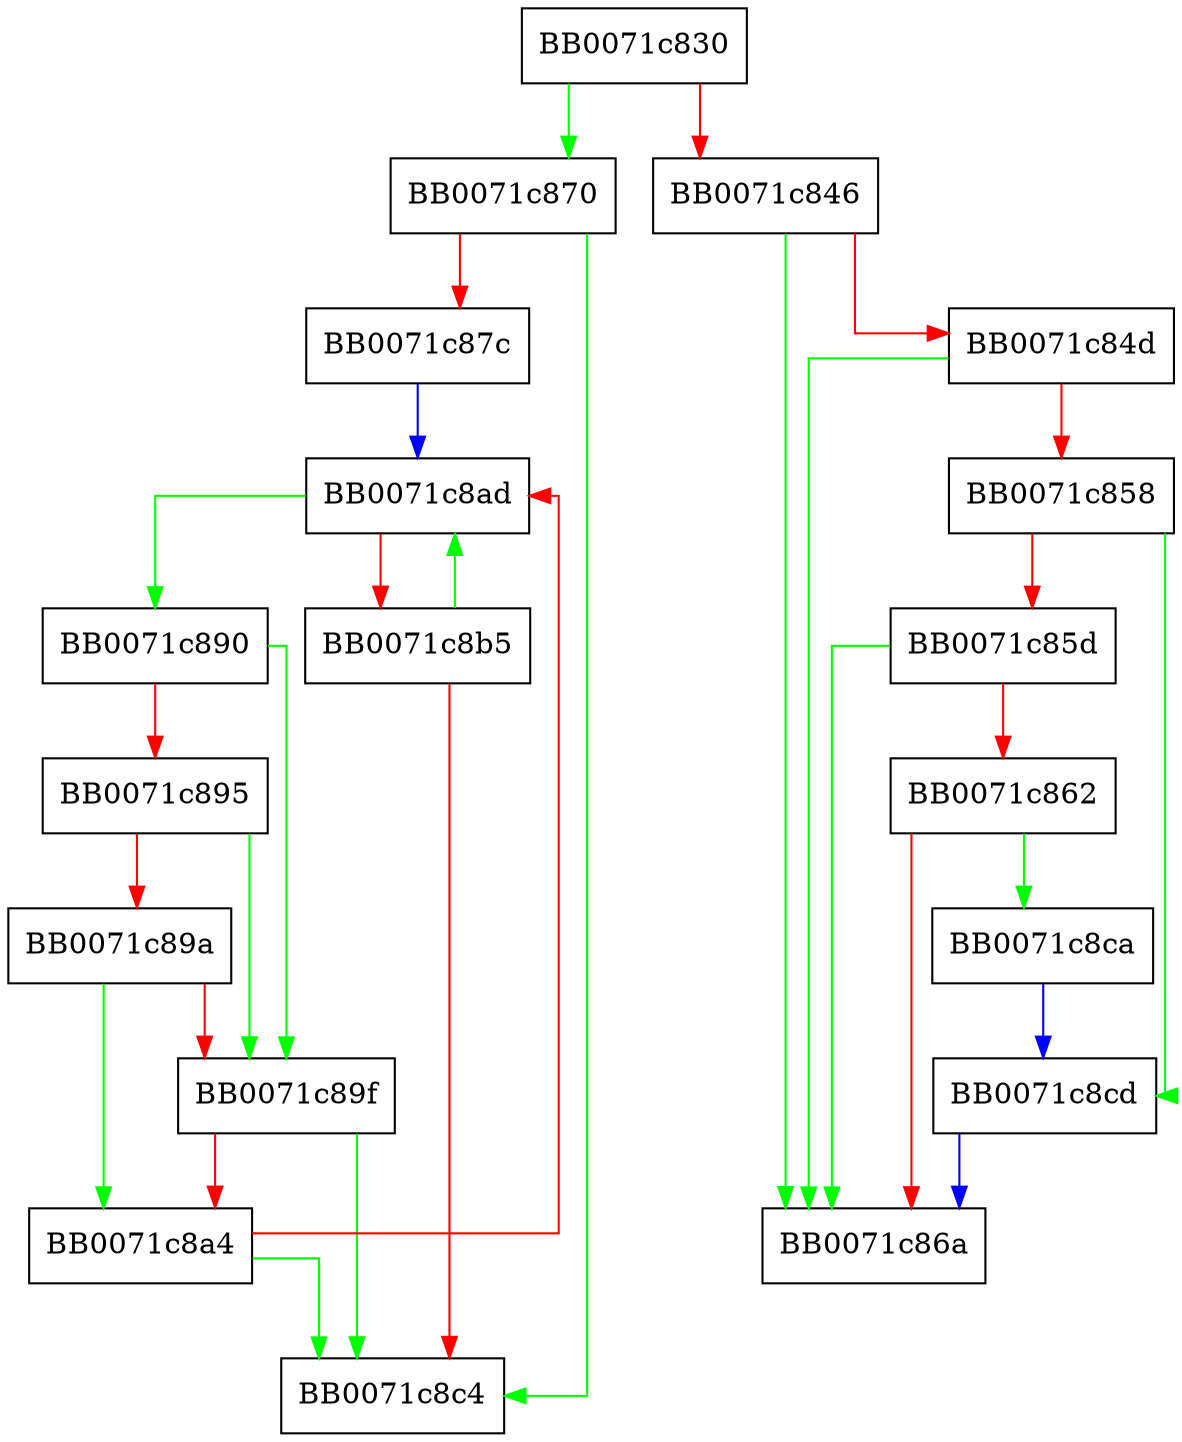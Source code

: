 digraph strip_eol {
  node [shape="box"];
  graph [splines=ortho];
  BB0071c830 -> BB0071c870 [color="green"];
  BB0071c830 -> BB0071c846 [color="red"];
  BB0071c846 -> BB0071c86a [color="green"];
  BB0071c846 -> BB0071c84d [color="red"];
  BB0071c84d -> BB0071c86a [color="green"];
  BB0071c84d -> BB0071c858 [color="red"];
  BB0071c858 -> BB0071c8cd [color="green"];
  BB0071c858 -> BB0071c85d [color="red"];
  BB0071c85d -> BB0071c86a [color="green"];
  BB0071c85d -> BB0071c862 [color="red"];
  BB0071c862 -> BB0071c8ca [color="green"];
  BB0071c862 -> BB0071c86a [color="red"];
  BB0071c870 -> BB0071c8c4 [color="green"];
  BB0071c870 -> BB0071c87c [color="red"];
  BB0071c87c -> BB0071c8ad [color="blue"];
  BB0071c890 -> BB0071c89f [color="green"];
  BB0071c890 -> BB0071c895 [color="red"];
  BB0071c895 -> BB0071c89f [color="green"];
  BB0071c895 -> BB0071c89a [color="red"];
  BB0071c89a -> BB0071c8a4 [color="green"];
  BB0071c89a -> BB0071c89f [color="red"];
  BB0071c89f -> BB0071c8c4 [color="green"];
  BB0071c89f -> BB0071c8a4 [color="red"];
  BB0071c8a4 -> BB0071c8c4 [color="green"];
  BB0071c8a4 -> BB0071c8ad [color="red"];
  BB0071c8ad -> BB0071c890 [color="green"];
  BB0071c8ad -> BB0071c8b5 [color="red"];
  BB0071c8b5 -> BB0071c8ad [color="green"];
  BB0071c8b5 -> BB0071c8c4 [color="red"];
  BB0071c8ca -> BB0071c8cd [color="blue"];
  BB0071c8cd -> BB0071c86a [color="blue"];
}